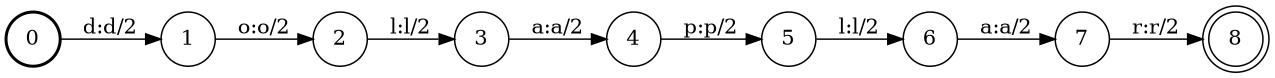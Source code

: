 digraph FST {
rankdir = LR;
size = "8.5,11";
label = "";
center = 1;
orientation = Portrait;
ranksep = "0.4";
nodesep = "0.25";
0 [label = "0", shape = circle, style = bold, fontsize = 14]
	0 -> 1 [label = "d:d/2", fontsize = 14];
1 [label = "1", shape = circle, style = solid, fontsize = 14]
	1 -> 2 [label = "o:o/2", fontsize = 14];
2 [label = "2", shape = circle, style = solid, fontsize = 14]
	2 -> 3 [label = "l:l/2", fontsize = 14];
3 [label = "3", shape = circle, style = solid, fontsize = 14]
	3 -> 4 [label = "a:a/2", fontsize = 14];
4 [label = "4", shape = circle, style = solid, fontsize = 14]
	4 -> 5 [label = "p:p/2", fontsize = 14];
5 [label = "5", shape = circle, style = solid, fontsize = 14]
	5 -> 6 [label = "l:l/2", fontsize = 14];
6 [label = "6", shape = circle, style = solid, fontsize = 14]
	6 -> 7 [label = "a:a/2", fontsize = 14];
7 [label = "7", shape = circle, style = solid, fontsize = 14]
	7 -> 8 [label = "r:r/2", fontsize = 14];
8 [label = "8", shape = doublecircle, style = solid, fontsize = 14]
}
